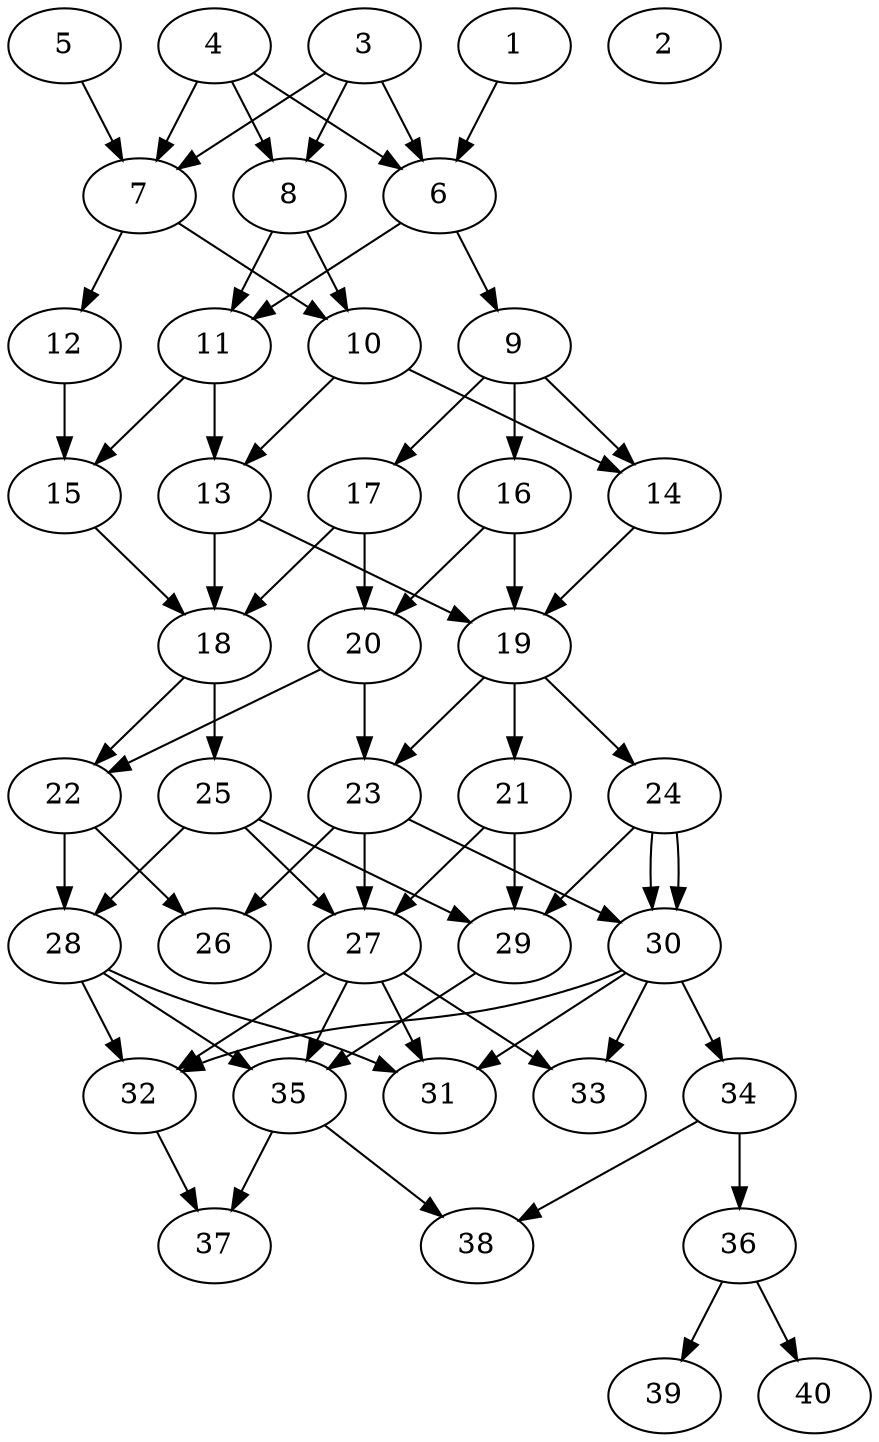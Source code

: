 // DAG automatically generated by daggen at Tue Aug  6 16:28:35 2019
// ./daggen --dot -n 40 --ccr 0.5 --fat 0.4 --regular 0.5 --density 0.6 --mindata 5242880 --maxdata 52428800 
digraph G {
  1 [size="86417408", alpha="0.14", expect_size="43208704"] 
  1 -> 6 [size ="43208704"]
  2 [size="60073984", alpha="0.05", expect_size="30036992"] 
  3 [size="52248576", alpha="0.09", expect_size="26124288"] 
  3 -> 6 [size ="26124288"]
  3 -> 7 [size ="26124288"]
  3 -> 8 [size ="26124288"]
  4 [size="46172160", alpha="0.03", expect_size="23086080"] 
  4 -> 6 [size ="23086080"]
  4 -> 7 [size ="23086080"]
  4 -> 8 [size ="23086080"]
  5 [size="22571008", alpha="0.12", expect_size="11285504"] 
  5 -> 7 [size ="11285504"]
  6 [size="41629696", alpha="0.17", expect_size="20814848"] 
  6 -> 9 [size ="20814848"]
  6 -> 11 [size ="20814848"]
  7 [size="86310912", alpha="0.13", expect_size="43155456"] 
  7 -> 10 [size ="43155456"]
  7 -> 12 [size ="43155456"]
  8 [size="73123840", alpha="0.07", expect_size="36561920"] 
  8 -> 10 [size ="36561920"]
  8 -> 11 [size ="36561920"]
  9 [size="61003776", alpha="0.03", expect_size="30501888"] 
  9 -> 14 [size ="30501888"]
  9 -> 16 [size ="30501888"]
  9 -> 17 [size ="30501888"]
  10 [size="56723456", alpha="0.11", expect_size="28361728"] 
  10 -> 13 [size ="28361728"]
  10 -> 14 [size ="28361728"]
  11 [size="57360384", alpha="0.13", expect_size="28680192"] 
  11 -> 13 [size ="28680192"]
  11 -> 15 [size ="28680192"]
  12 [size="31019008", alpha="0.19", expect_size="15509504"] 
  12 -> 15 [size ="15509504"]
  13 [size="53989376", alpha="0.18", expect_size="26994688"] 
  13 -> 18 [size ="26994688"]
  13 -> 19 [size ="26994688"]
  14 [size="95692800", alpha="0.07", expect_size="47846400"] 
  14 -> 19 [size ="47846400"]
  15 [size="16922624", alpha="0.19", expect_size="8461312"] 
  15 -> 18 [size ="8461312"]
  16 [size="72429568", alpha="0.01", expect_size="36214784"] 
  16 -> 19 [size ="36214784"]
  16 -> 20 [size ="36214784"]
  17 [size="58198016", alpha="0.12", expect_size="29099008"] 
  17 -> 18 [size ="29099008"]
  17 -> 20 [size ="29099008"]
  18 [size="24717312", alpha="0.09", expect_size="12358656"] 
  18 -> 22 [size ="12358656"]
  18 -> 25 [size ="12358656"]
  19 [size="57108480", alpha="0.15", expect_size="28554240"] 
  19 -> 21 [size ="28554240"]
  19 -> 23 [size ="28554240"]
  19 -> 24 [size ="28554240"]
  20 [size="73537536", alpha="0.19", expect_size="36768768"] 
  20 -> 22 [size ="36768768"]
  20 -> 23 [size ="36768768"]
  21 [size="30738432", alpha="0.18", expect_size="15369216"] 
  21 -> 27 [size ="15369216"]
  21 -> 29 [size ="15369216"]
  22 [size="93894656", alpha="0.08", expect_size="46947328"] 
  22 -> 26 [size ="46947328"]
  22 -> 28 [size ="46947328"]
  23 [size="87662592", alpha="0.06", expect_size="43831296"] 
  23 -> 26 [size ="43831296"]
  23 -> 27 [size ="43831296"]
  23 -> 30 [size ="43831296"]
  24 [size="78436352", alpha="0.13", expect_size="39218176"] 
  24 -> 29 [size ="39218176"]
  24 -> 30 [size ="39218176"]
  24 -> 30 [size ="39218176"]
  25 [size="16052224", alpha="0.01", expect_size="8026112"] 
  25 -> 27 [size ="8026112"]
  25 -> 28 [size ="8026112"]
  25 -> 29 [size ="8026112"]
  26 [size="10790912", alpha="0.17", expect_size="5395456"] 
  27 [size="13203456", alpha="0.08", expect_size="6601728"] 
  27 -> 31 [size ="6601728"]
  27 -> 32 [size ="6601728"]
  27 -> 33 [size ="6601728"]
  27 -> 35 [size ="6601728"]
  28 [size="68646912", alpha="0.13", expect_size="34323456"] 
  28 -> 31 [size ="34323456"]
  28 -> 32 [size ="34323456"]
  28 -> 35 [size ="34323456"]
  29 [size="15263744", alpha="0.08", expect_size="7631872"] 
  29 -> 35 [size ="7631872"]
  30 [size="87760896", alpha="0.14", expect_size="43880448"] 
  30 -> 31 [size ="43880448"]
  30 -> 32 [size ="43880448"]
  30 -> 33 [size ="43880448"]
  30 -> 34 [size ="43880448"]
  31 [size="81082368", alpha="0.09", expect_size="40541184"] 
  32 [size="71159808", alpha="0.08", expect_size="35579904"] 
  32 -> 37 [size ="35579904"]
  33 [size="13207552", alpha="0.17", expect_size="6603776"] 
  34 [size="43366400", alpha="0.04", expect_size="21683200"] 
  34 -> 36 [size ="21683200"]
  34 -> 38 [size ="21683200"]
  35 [size="102946816", alpha="0.12", expect_size="51473408"] 
  35 -> 37 [size ="51473408"]
  35 -> 38 [size ="51473408"]
  36 [size="15292416", alpha="0.13", expect_size="7646208"] 
  36 -> 39 [size ="7646208"]
  36 -> 40 [size ="7646208"]
  37 [size="94664704", alpha="0.05", expect_size="47332352"] 
  38 [size="39403520", alpha="0.19", expect_size="19701760"] 
  39 [size="100892672", alpha="0.04", expect_size="50446336"] 
  40 [size="46534656", alpha="0.01", expect_size="23267328"] 
}
